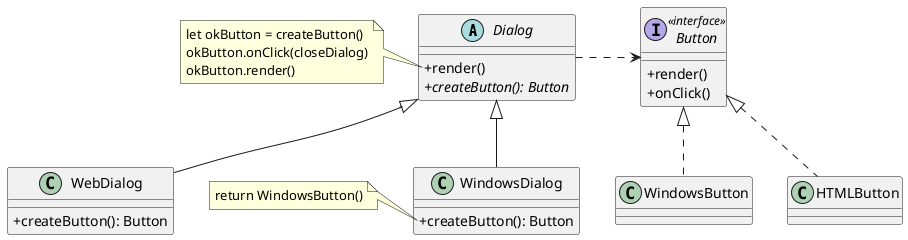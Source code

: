 @startuml Factory Pseudocode
skinparam ClassAttributeIconSize 0

abstract class Dialog {
  + render()
  {abstract} + createButton(): Button
}

note left of Dialog::render
  let okButton = createButton()
  okButton.onClick(closeDialog)
  okButton.render()
end note

interface Button <<interface>> {
  + render()
  + onClick()
}

class WindowsDialog extends Dialog {
  + createButton(): Button
}

class WebDialog extends Dialog {
  + createButton(): Button
}

note left of WindowsDialog::createButton
  return WindowsButton()
end note

class WindowsButton implements Button
class HTMLButton implements Button

Dialog .> Button
@enduml